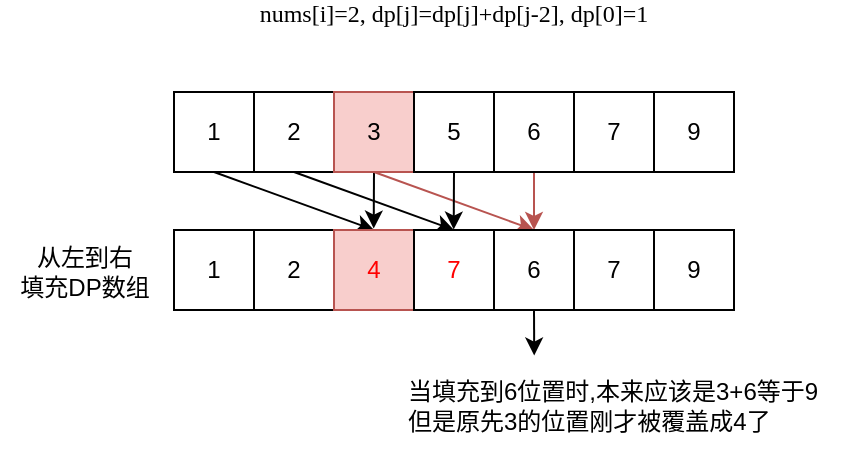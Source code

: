 <mxfile version="24.0.7" type="github">
  <diagram name="第 1 页" id="KWbGK-V7QiRZe4iRqUCV">
    <mxGraphModel dx="573" dy="370" grid="0" gridSize="10" guides="1" tooltips="1" connect="1" arrows="1" fold="1" page="1" pageScale="1" pageWidth="1654" pageHeight="2336" math="0" shadow="0">
      <root>
        <mxCell id="0" />
        <mxCell id="1" parent="0" />
        <mxCell id="VU09PS9YXy9VQuTAc9rQ-22" style="rounded=0;orthogonalLoop=1;jettySize=auto;html=1;exitX=0.5;exitY=1;exitDx=0;exitDy=0;entryX=0.5;entryY=0;entryDx=0;entryDy=0;" edge="1" parent="1" source="VU09PS9YXy9VQuTAc9rQ-1" target="VU09PS9YXy9VQuTAc9rQ-13">
          <mxGeometry relative="1" as="geometry" />
        </mxCell>
        <mxCell id="VU09PS9YXy9VQuTAc9rQ-1" value="1" style="rounded=0;whiteSpace=wrap;html=1;" vertex="1" parent="1">
          <mxGeometry x="120" y="80" width="40" height="40" as="geometry" />
        </mxCell>
        <mxCell id="VU09PS9YXy9VQuTAc9rQ-24" style="rounded=0;orthogonalLoop=1;jettySize=auto;html=1;exitX=0.5;exitY=1;exitDx=0;exitDy=0;entryX=0.5;entryY=0;entryDx=0;entryDy=0;" edge="1" parent="1" source="VU09PS9YXy9VQuTAc9rQ-3" target="VU09PS9YXy9VQuTAc9rQ-14">
          <mxGeometry relative="1" as="geometry" />
        </mxCell>
        <mxCell id="VU09PS9YXy9VQuTAc9rQ-3" value="2" style="rounded=0;whiteSpace=wrap;html=1;" vertex="1" parent="1">
          <mxGeometry x="160" y="80" width="40" height="40" as="geometry" />
        </mxCell>
        <mxCell id="VU09PS9YXy9VQuTAc9rQ-23" style="rounded=0;orthogonalLoop=1;jettySize=auto;html=1;exitX=0.5;exitY=1;exitDx=0;exitDy=0;" edge="1" parent="1" source="VU09PS9YXy9VQuTAc9rQ-4">
          <mxGeometry relative="1" as="geometry">
            <mxPoint x="219.857" y="148.309" as="targetPoint" />
          </mxGeometry>
        </mxCell>
        <mxCell id="VU09PS9YXy9VQuTAc9rQ-26" style="rounded=0;orthogonalLoop=1;jettySize=auto;html=1;exitX=0.5;exitY=1;exitDx=0;exitDy=0;entryX=0.5;entryY=0;entryDx=0;entryDy=0;fillColor=#f8cecc;strokeColor=#b85450;" edge="1" parent="1" source="VU09PS9YXy9VQuTAc9rQ-4" target="VU09PS9YXy9VQuTAc9rQ-15">
          <mxGeometry relative="1" as="geometry" />
        </mxCell>
        <mxCell id="VU09PS9YXy9VQuTAc9rQ-4" value="3" style="rounded=0;whiteSpace=wrap;html=1;fillColor=#f8cecc;strokeColor=#b85450;" vertex="1" parent="1">
          <mxGeometry x="200" y="80" width="40" height="40" as="geometry" />
        </mxCell>
        <mxCell id="VU09PS9YXy9VQuTAc9rQ-25" style="rounded=0;orthogonalLoop=1;jettySize=auto;html=1;exitX=0.5;exitY=1;exitDx=0;exitDy=0;" edge="1" parent="1" source="VU09PS9YXy9VQuTAc9rQ-5">
          <mxGeometry relative="1" as="geometry">
            <mxPoint x="259.857" y="148.786" as="targetPoint" />
          </mxGeometry>
        </mxCell>
        <mxCell id="VU09PS9YXy9VQuTAc9rQ-5" value="5" style="rounded=0;whiteSpace=wrap;html=1;" vertex="1" parent="1">
          <mxGeometry x="240" y="80" width="40" height="40" as="geometry" />
        </mxCell>
        <mxCell id="VU09PS9YXy9VQuTAc9rQ-27" style="rounded=0;orthogonalLoop=1;jettySize=auto;html=1;exitX=0.5;exitY=1;exitDx=0;exitDy=0;entryX=0.5;entryY=0;entryDx=0;entryDy=0;fillColor=#f8cecc;strokeColor=#b85450;" edge="1" parent="1" source="VU09PS9YXy9VQuTAc9rQ-6" target="VU09PS9YXy9VQuTAc9rQ-15">
          <mxGeometry relative="1" as="geometry" />
        </mxCell>
        <mxCell id="VU09PS9YXy9VQuTAc9rQ-6" value="6" style="rounded=0;whiteSpace=wrap;html=1;" vertex="1" parent="1">
          <mxGeometry x="280" y="80" width="40" height="40" as="geometry" />
        </mxCell>
        <mxCell id="VU09PS9YXy9VQuTAc9rQ-7" value="7" style="rounded=0;whiteSpace=wrap;html=1;" vertex="1" parent="1">
          <mxGeometry x="320" y="80" width="40" height="40" as="geometry" />
        </mxCell>
        <mxCell id="VU09PS9YXy9VQuTAc9rQ-8" value="9" style="rounded=0;whiteSpace=wrap;html=1;" vertex="1" parent="1">
          <mxGeometry x="360" y="80" width="40" height="40" as="geometry" />
        </mxCell>
        <mxCell id="VU09PS9YXy9VQuTAc9rQ-9" value="&lt;font face=&quot;Menlo&quot;&gt;nums[i]=2, dp[j]=dp[j]+dp[j-2], dp[0]=1&lt;/font&gt;" style="text;html=1;align=center;verticalAlign=middle;whiteSpace=wrap;rounded=0;" vertex="1" parent="1">
          <mxGeometry x="96" y="41" width="328" as="geometry" />
        </mxCell>
        <mxCell id="VU09PS9YXy9VQuTAc9rQ-11" value="1" style="rounded=0;whiteSpace=wrap;html=1;" vertex="1" parent="1">
          <mxGeometry x="120" y="149" width="40" height="40" as="geometry" />
        </mxCell>
        <mxCell id="VU09PS9YXy9VQuTAc9rQ-12" value="2" style="rounded=0;whiteSpace=wrap;html=1;" vertex="1" parent="1">
          <mxGeometry x="160" y="149" width="40" height="40" as="geometry" />
        </mxCell>
        <mxCell id="VU09PS9YXy9VQuTAc9rQ-13" value="&lt;font color=&quot;#ff0000&quot;&gt;4&lt;/font&gt;" style="rounded=0;whiteSpace=wrap;html=1;fillColor=#f8cecc;strokeColor=#b85450;" vertex="1" parent="1">
          <mxGeometry x="200" y="149" width="40" height="40" as="geometry" />
        </mxCell>
        <mxCell id="VU09PS9YXy9VQuTAc9rQ-14" value="&lt;font color=&quot;#ff0000&quot;&gt;7&lt;/font&gt;" style="rounded=0;whiteSpace=wrap;html=1;" vertex="1" parent="1">
          <mxGeometry x="240" y="149" width="40" height="40" as="geometry" />
        </mxCell>
        <mxCell id="VU09PS9YXy9VQuTAc9rQ-15" value="6" style="rounded=0;whiteSpace=wrap;html=1;" vertex="1" parent="1">
          <mxGeometry x="280" y="149" width="40" height="40" as="geometry" />
        </mxCell>
        <mxCell id="VU09PS9YXy9VQuTAc9rQ-16" value="7" style="rounded=0;whiteSpace=wrap;html=1;" vertex="1" parent="1">
          <mxGeometry x="320" y="149" width="40" height="40" as="geometry" />
        </mxCell>
        <mxCell id="VU09PS9YXy9VQuTAc9rQ-17" value="9" style="rounded=0;whiteSpace=wrap;html=1;" vertex="1" parent="1">
          <mxGeometry x="360" y="149" width="40" height="40" as="geometry" />
        </mxCell>
        <mxCell id="VU09PS9YXy9VQuTAc9rQ-20" value="从左到右&lt;div&gt;填充DP数组&lt;/div&gt;" style="text;html=1;align=center;verticalAlign=middle;resizable=0;points=[];autosize=1;strokeColor=none;fillColor=none;" vertex="1" parent="1">
          <mxGeometry x="33" y="149" width="83" height="41" as="geometry" />
        </mxCell>
        <mxCell id="VU09PS9YXy9VQuTAc9rQ-29" value="当填充到6位置时,本来应该是3+6等于9&lt;div&gt;但是原先3的位置刚才被覆盖成4了&lt;/div&gt;" style="text;html=1;align=left;verticalAlign=middle;resizable=0;points=[];autosize=1;strokeColor=none;fillColor=none;" vertex="1" parent="1">
          <mxGeometry x="235" y="216" width="223" height="41" as="geometry" />
        </mxCell>
        <mxCell id="VU09PS9YXy9VQuTAc9rQ-30" style="edgeStyle=orthogonalEdgeStyle;rounded=0;orthogonalLoop=1;jettySize=auto;html=1;exitX=0.5;exitY=1;exitDx=0;exitDy=0;entryX=0.292;entryY=-0.103;entryDx=0;entryDy=0;entryPerimeter=0;" edge="1" parent="1" source="VU09PS9YXy9VQuTAc9rQ-15" target="VU09PS9YXy9VQuTAc9rQ-29">
          <mxGeometry relative="1" as="geometry" />
        </mxCell>
      </root>
    </mxGraphModel>
  </diagram>
</mxfile>
